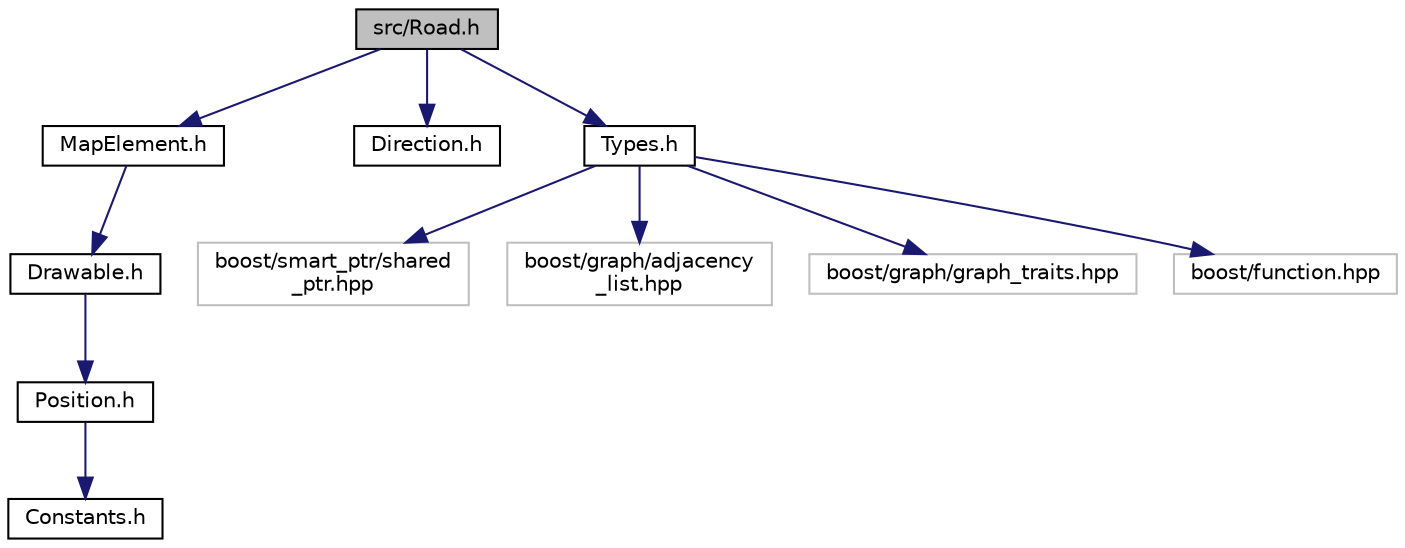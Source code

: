 digraph "src/Road.h"
{
  edge [fontname="Helvetica",fontsize="10",labelfontname="Helvetica",labelfontsize="10"];
  node [fontname="Helvetica",fontsize="10",shape=record];
  Node1 [label="src/Road.h",height=0.2,width=0.4,color="black", fillcolor="grey75", style="filled" fontcolor="black"];
  Node1 -> Node2 [color="midnightblue",fontsize="10",style="solid",fontname="Helvetica"];
  Node2 [label="MapElement.h",height=0.2,width=0.4,color="black", fillcolor="white", style="filled",URL="$_map_element_8h.html"];
  Node2 -> Node3 [color="midnightblue",fontsize="10",style="solid",fontname="Helvetica"];
  Node3 [label="Drawable.h",height=0.2,width=0.4,color="black", fillcolor="white", style="filled",URL="$_drawable_8h.html"];
  Node3 -> Node4 [color="midnightblue",fontsize="10",style="solid",fontname="Helvetica"];
  Node4 [label="Position.h",height=0.2,width=0.4,color="black", fillcolor="white", style="filled",URL="$_position_8h.html"];
  Node4 -> Node5 [color="midnightblue",fontsize="10",style="solid",fontname="Helvetica"];
  Node5 [label="Constants.h",height=0.2,width=0.4,color="black", fillcolor="white", style="filled",URL="$_constants_8h.html"];
  Node1 -> Node6 [color="midnightblue",fontsize="10",style="solid",fontname="Helvetica"];
  Node6 [label="Direction.h",height=0.2,width=0.4,color="black", fillcolor="white", style="filled",URL="$_direction_8h.html"];
  Node1 -> Node7 [color="midnightblue",fontsize="10",style="solid",fontname="Helvetica"];
  Node7 [label="Types.h",height=0.2,width=0.4,color="black", fillcolor="white", style="filled",URL="$_types_8h.html"];
  Node7 -> Node8 [color="midnightblue",fontsize="10",style="solid",fontname="Helvetica"];
  Node8 [label="boost/smart_ptr/shared\l_ptr.hpp",height=0.2,width=0.4,color="grey75", fillcolor="white", style="filled"];
  Node7 -> Node9 [color="midnightblue",fontsize="10",style="solid",fontname="Helvetica"];
  Node9 [label="boost/graph/adjacency\l_list.hpp",height=0.2,width=0.4,color="grey75", fillcolor="white", style="filled"];
  Node7 -> Node10 [color="midnightblue",fontsize="10",style="solid",fontname="Helvetica"];
  Node10 [label="boost/graph/graph_traits.hpp",height=0.2,width=0.4,color="grey75", fillcolor="white", style="filled"];
  Node7 -> Node11 [color="midnightblue",fontsize="10",style="solid",fontname="Helvetica"];
  Node11 [label="boost/function.hpp",height=0.2,width=0.4,color="grey75", fillcolor="white", style="filled"];
}
